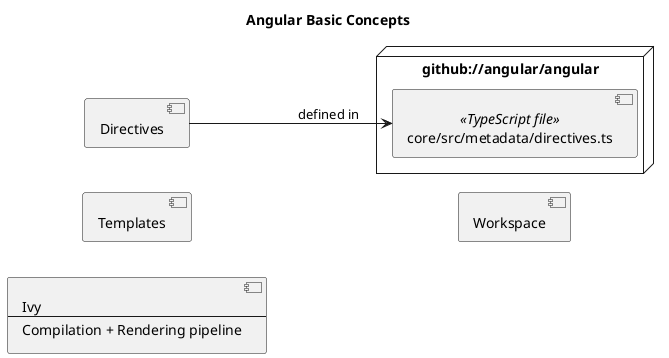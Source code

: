 @startuml

title Angular Basic Concepts

left to right direction

node "github://angular/angular" as GH_REPO {
	[core/src/metadata/directives.ts] <<TypeScript file>> as SRC_DIR
}

component Directives
component Templates
component Ivy [
	Ivy
	---
	Compilation + Rendering pipeline
]
component Workspace


Directives --> SRC_DIR: defined in

@enduml
